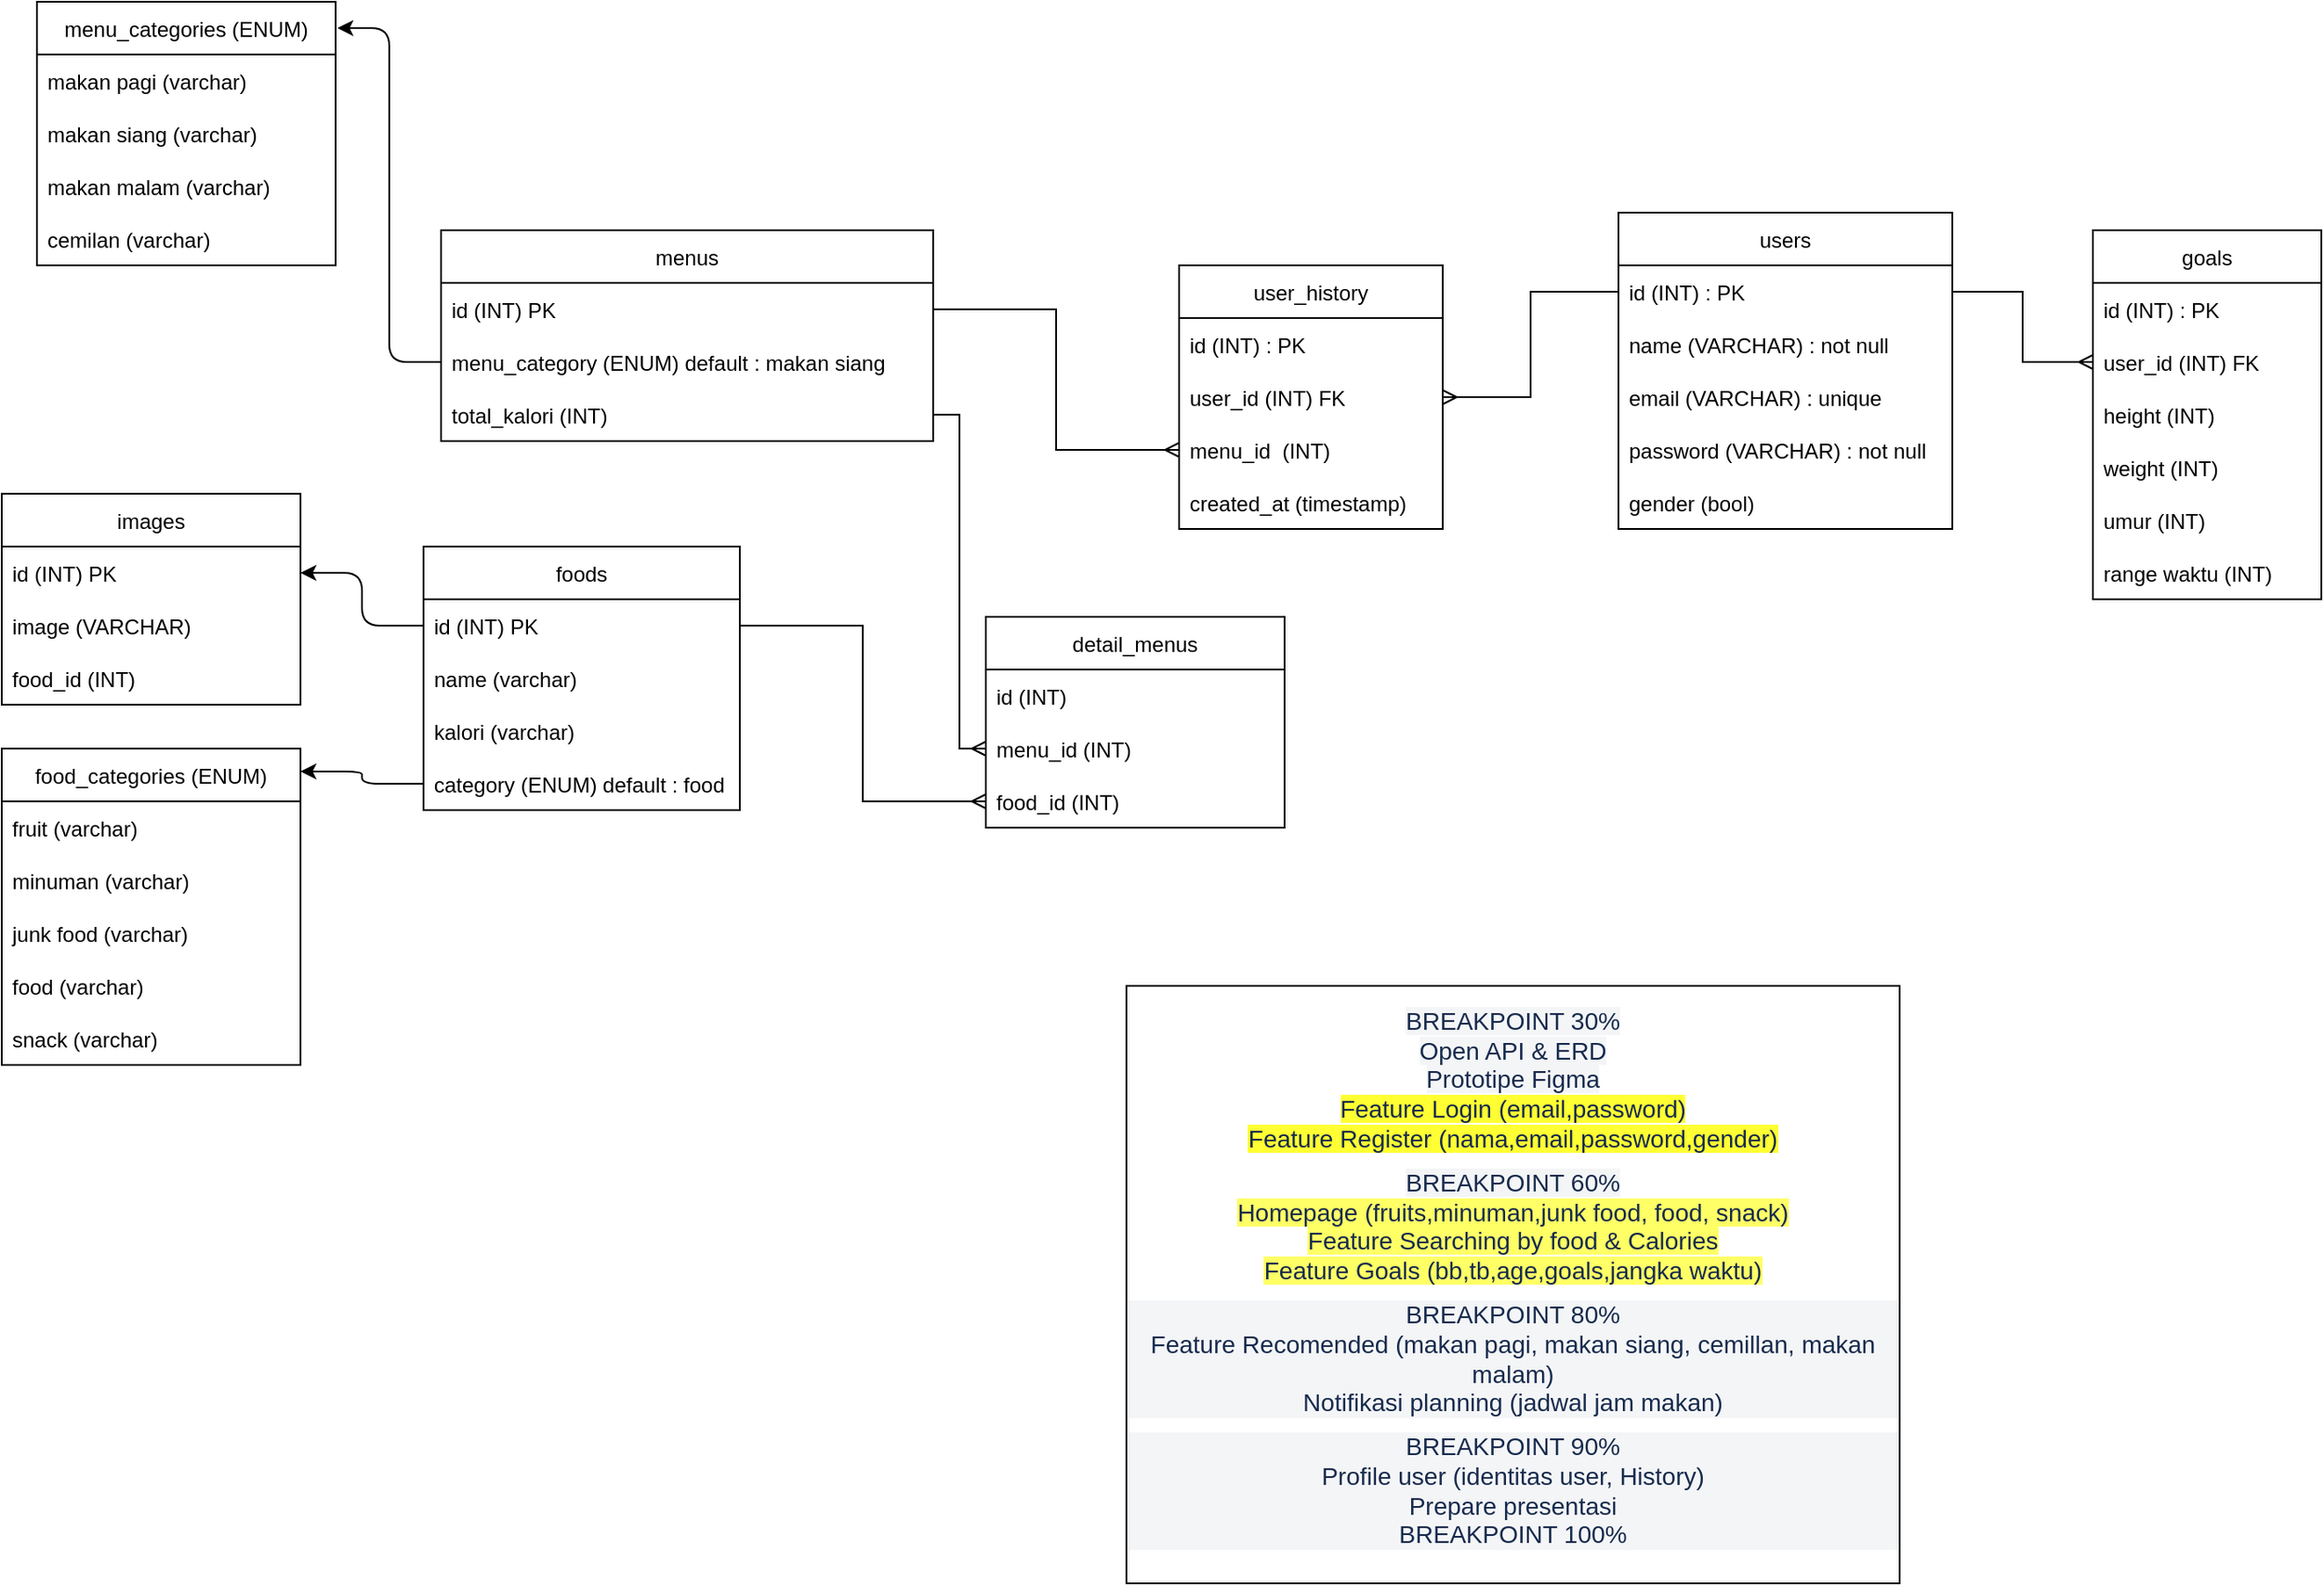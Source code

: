 <mxfile>
    <diagram id="cJwIZMxX6NavqjxChlhD" name="Page-1">
        <mxGraphModel dx="844" dy="1328" grid="1" gridSize="10" guides="1" tooltips="1" connect="1" arrows="1" fold="1" page="1" pageScale="1" pageWidth="1100" pageHeight="850" math="0" shadow="0">
            <root>
                <mxCell id="0"/>
                <mxCell id="1" parent="0"/>
                <mxCell id="2" value="users" style="swimlane;fontStyle=0;childLayout=stackLayout;horizontal=1;startSize=30;horizontalStack=0;resizeParent=1;resizeParentMax=0;resizeLast=0;collapsible=1;marginBottom=0;" parent="1" vertex="1">
                    <mxGeometry x="1010" y="-60" width="190" height="180" as="geometry"/>
                </mxCell>
                <mxCell id="3" value="id (INT) : PK" style="text;strokeColor=none;fillColor=none;align=left;verticalAlign=middle;spacingLeft=4;spacingRight=4;overflow=hidden;points=[[0,0.5],[1,0.5]];portConstraint=eastwest;rotatable=0;" parent="2" vertex="1">
                    <mxGeometry y="30" width="190" height="30" as="geometry"/>
                </mxCell>
                <mxCell id="4" value="name (VARCHAR) : not null" style="text;strokeColor=none;fillColor=none;align=left;verticalAlign=middle;spacingLeft=4;spacingRight=4;overflow=hidden;points=[[0,0.5],[1,0.5]];portConstraint=eastwest;rotatable=0;" parent="2" vertex="1">
                    <mxGeometry y="60" width="190" height="30" as="geometry"/>
                </mxCell>
                <mxCell id="5" value="email (VARCHAR) : unique" style="text;strokeColor=none;fillColor=none;align=left;verticalAlign=middle;spacingLeft=4;spacingRight=4;overflow=hidden;points=[[0,0.5],[1,0.5]];portConstraint=eastwest;rotatable=0;" parent="2" vertex="1">
                    <mxGeometry y="90" width="190" height="30" as="geometry"/>
                </mxCell>
                <mxCell id="6" value="password (VARCHAR) : not null" style="text;strokeColor=none;fillColor=none;align=left;verticalAlign=middle;spacingLeft=4;spacingRight=4;overflow=hidden;points=[[0,0.5],[1,0.5]];portConstraint=eastwest;rotatable=0;" parent="2" vertex="1">
                    <mxGeometry y="120" width="190" height="30" as="geometry"/>
                </mxCell>
                <mxCell id="162" value="gender (bool)" style="text;strokeColor=none;fillColor=none;align=left;verticalAlign=middle;spacingLeft=4;spacingRight=4;overflow=hidden;points=[[0,0.5],[1,0.5]];portConstraint=eastwest;rotatable=0;" parent="2" vertex="1">
                    <mxGeometry y="150" width="190" height="30" as="geometry"/>
                </mxCell>
                <mxCell id="115" value="images" style="swimlane;fontStyle=0;childLayout=stackLayout;horizontal=1;startSize=30;horizontalStack=0;resizeParent=1;resizeParentMax=0;resizeLast=0;collapsible=1;marginBottom=0;" parent="1" vertex="1">
                    <mxGeometry x="90" y="100" width="170" height="120" as="geometry"/>
                </mxCell>
                <mxCell id="116" value="id (INT) PK" style="text;strokeColor=none;fillColor=none;align=left;verticalAlign=middle;spacingLeft=4;spacingRight=4;overflow=hidden;points=[[0,0.5],[1,0.5]];portConstraint=eastwest;rotatable=0;" parent="115" vertex="1">
                    <mxGeometry y="30" width="170" height="30" as="geometry"/>
                </mxCell>
                <mxCell id="117" value="image (VARCHAR) " style="text;strokeColor=none;fillColor=none;align=left;verticalAlign=middle;spacingLeft=4;spacingRight=4;overflow=hidden;points=[[0,0.5],[1,0.5]];portConstraint=eastwest;rotatable=0;" parent="115" vertex="1">
                    <mxGeometry y="60" width="170" height="30" as="geometry"/>
                </mxCell>
                <mxCell id="235" value="food_id (INT) " style="text;strokeColor=none;fillColor=none;align=left;verticalAlign=middle;spacingLeft=4;spacingRight=4;overflow=hidden;points=[[0,0.5],[1,0.5]];portConstraint=eastwest;rotatable=0;" vertex="1" parent="115">
                    <mxGeometry y="90" width="170" height="30" as="geometry"/>
                </mxCell>
                <mxCell id="155" value="foods" style="swimlane;fontStyle=0;childLayout=stackLayout;horizontal=1;startSize=30;horizontalStack=0;resizeParent=1;resizeParentMax=0;resizeLast=0;collapsible=1;marginBottom=0;" parent="1" vertex="1">
                    <mxGeometry x="330" y="130" width="180" height="150" as="geometry"/>
                </mxCell>
                <mxCell id="156" value="id (INT) PK" style="text;strokeColor=none;fillColor=none;align=left;verticalAlign=middle;spacingLeft=4;spacingRight=4;overflow=hidden;points=[[0,0.5],[1,0.5]];portConstraint=eastwest;rotatable=0;" parent="155" vertex="1">
                    <mxGeometry y="30" width="180" height="30" as="geometry"/>
                </mxCell>
                <mxCell id="157" value="name (varchar)" style="text;strokeColor=none;fillColor=none;align=left;verticalAlign=middle;spacingLeft=4;spacingRight=4;overflow=hidden;points=[[0,0.5],[1,0.5]];portConstraint=eastwest;rotatable=0;" parent="155" vertex="1">
                    <mxGeometry y="60" width="180" height="30" as="geometry"/>
                </mxCell>
                <mxCell id="158" value="kalori (varchar)" style="text;strokeColor=none;fillColor=none;align=left;verticalAlign=middle;spacingLeft=4;spacingRight=4;overflow=hidden;points=[[0,0.5],[1,0.5]];portConstraint=eastwest;rotatable=0;" parent="155" vertex="1">
                    <mxGeometry y="90" width="180" height="30" as="geometry"/>
                </mxCell>
                <mxCell id="159" value="category (ENUM) default : food" style="text;strokeColor=none;fillColor=none;align=left;verticalAlign=middle;spacingLeft=4;spacingRight=4;overflow=hidden;points=[[0,0.5],[1,0.5]];portConstraint=eastwest;rotatable=0;" parent="155" vertex="1">
                    <mxGeometry y="120" width="180" height="30" as="geometry"/>
                </mxCell>
                <mxCell id="163" value="goals" style="swimlane;fontStyle=0;childLayout=stackLayout;horizontal=1;startSize=30;horizontalStack=0;resizeParent=1;resizeParentMax=0;resizeLast=0;collapsible=1;marginBottom=0;" parent="1" vertex="1">
                    <mxGeometry x="1280" y="-50" width="130" height="210" as="geometry"/>
                </mxCell>
                <mxCell id="164" value="id (INT) : PK" style="text;strokeColor=none;fillColor=none;align=left;verticalAlign=middle;spacingLeft=4;spacingRight=4;overflow=hidden;points=[[0,0.5],[1,0.5]];portConstraint=eastwest;rotatable=0;" parent="163" vertex="1">
                    <mxGeometry y="30" width="130" height="30" as="geometry"/>
                </mxCell>
                <mxCell id="173" value="user_id (INT) FK" style="text;strokeColor=none;fillColor=none;align=left;verticalAlign=middle;spacingLeft=4;spacingRight=4;overflow=hidden;points=[[0,0.5],[1,0.5]];portConstraint=eastwest;rotatable=0;" parent="163" vertex="1">
                    <mxGeometry y="60" width="130" height="30" as="geometry"/>
                </mxCell>
                <mxCell id="168" value="height (INT)" style="text;strokeColor=none;fillColor=none;align=left;verticalAlign=middle;spacingLeft=4;spacingRight=4;overflow=hidden;points=[[0,0.5],[1,0.5]];portConstraint=eastwest;rotatable=0;" parent="163" vertex="1">
                    <mxGeometry y="90" width="130" height="30" as="geometry"/>
                </mxCell>
                <mxCell id="169" value="weight (INT)" style="text;strokeColor=none;fillColor=none;align=left;verticalAlign=middle;spacingLeft=4;spacingRight=4;overflow=hidden;points=[[0,0.5],[1,0.5]];portConstraint=eastwest;rotatable=0;" parent="163" vertex="1">
                    <mxGeometry y="120" width="130" height="30" as="geometry"/>
                </mxCell>
                <mxCell id="170" value="umur (INT)" style="text;strokeColor=none;fillColor=none;align=left;verticalAlign=middle;spacingLeft=4;spacingRight=4;overflow=hidden;points=[[0,0.5],[1,0.5]];portConstraint=eastwest;rotatable=0;" parent="163" vertex="1">
                    <mxGeometry y="150" width="130" height="30" as="geometry"/>
                </mxCell>
                <mxCell id="172" value="range waktu (INT)" style="text;strokeColor=none;fillColor=none;align=left;verticalAlign=middle;spacingLeft=4;spacingRight=4;overflow=hidden;points=[[0,0.5],[1,0.5]];portConstraint=eastwest;rotatable=0;" parent="163" vertex="1">
                    <mxGeometry y="180" width="130" height="30" as="geometry"/>
                </mxCell>
                <mxCell id="182" style="edgeStyle=elbowEdgeStyle;html=1;exitX=0;exitY=0.5;exitDx=0;exitDy=0;entryX=1;entryY=0.072;entryDx=0;entryDy=0;entryPerimeter=0;" parent="1" source="159" target="102" edge="1">
                    <mxGeometry relative="1" as="geometry">
                        <mxPoint x="690.0" y="215.0" as="targetPoint"/>
                        <mxPoint x="590" y="230" as="sourcePoint"/>
                    </mxGeometry>
                </mxCell>
                <mxCell id="183" value="&lt;p dir=&quot;auto&quot; style=&quot;margin: 0px 0px 8px ; color: rgb(23 , 43 , 77) ; font-size: 14px&quot;&gt;&lt;span style=&quot;background-color: rgb(244 , 245 , 247)&quot;&gt;BREAKPOINT 30%&lt;/span&gt;&lt;br&gt;&lt;span style=&quot;background-color: rgb(244 , 245 , 247)&quot;&gt;Open API &amp;amp; ERD&lt;/span&gt;&lt;br&gt;&lt;span style=&quot;background-color: rgb(244 , 245 , 247)&quot;&gt;Prototipe Figma&lt;/span&gt;&lt;br&gt;&lt;span style=&quot;background-color: rgb(255 , 255 , 51)&quot;&gt;Feature Login (email,password)&lt;br&gt;Feature Register (nama,email,password,gender)&lt;/span&gt;&lt;/p&gt;&lt;p dir=&quot;auto&quot; style=&quot;margin: 0px 0px 8px ; color: rgb(23 , 43 , 77) ; font-size: 14px&quot;&gt;&lt;span style=&quot;background-color: rgb(244 , 245 , 247)&quot;&gt;BREAKPOINT 60%&lt;/span&gt;&lt;br&gt;&lt;span style=&quot;background-color: rgb(255 , 255 , 102)&quot;&gt;Homepage (fruits,minuman,junk food, food, snack)&lt;br&gt;Feature Searching by food &amp;amp; Calories&lt;/span&gt;&lt;br&gt;&lt;span style=&quot;background-color: rgb(255 , 255 , 102)&quot;&gt;Feature Goals (bb,tb,age,goals,jangka waktu)&lt;/span&gt;&lt;/p&gt;&lt;p dir=&quot;auto&quot; style=&quot;margin: 0px 0px 8px ; color: rgb(23 , 43 , 77) ; font-family: , &amp;#34;blinkmacsystemfont&amp;#34; , &amp;#34;segoe ui&amp;#34; , &amp;#34;roboto&amp;#34; , &amp;#34;noto sans&amp;#34; , &amp;#34;ubuntu&amp;#34; , &amp;#34;droid sans&amp;#34; , &amp;#34;helvetica neue&amp;#34; , sans-serif ; font-size: 14px ; background-color: rgb(244 , 245 , 247)&quot;&gt;BREAKPOINT 80%&lt;br&gt;Feature Recomended (makan pagi, makan siang, cemillan, makan malam)&lt;br&gt;Notifikasi planning (jadwal jam makan)&lt;/p&gt;&lt;p dir=&quot;auto&quot; style=&quot;margin: 0px 0px 8px ; color: rgb(23 , 43 , 77) ; font-family: , &amp;#34;blinkmacsystemfont&amp;#34; , &amp;#34;segoe ui&amp;#34; , &amp;#34;roboto&amp;#34; , &amp;#34;noto sans&amp;#34; , &amp;#34;ubuntu&amp;#34; , &amp;#34;droid sans&amp;#34; , &amp;#34;helvetica neue&amp;#34; , sans-serif ; font-size: 14px ; background-color: rgb(244 , 245 , 247)&quot;&gt;BREAKPOINT 90%&lt;br&gt;Profile user (identitas user, History)&lt;br&gt;Prepare presentasi&lt;br&gt;BREAKPOINT 100%&lt;/p&gt;" style="whiteSpace=wrap;html=1;" parent="1" vertex="1">
                    <mxGeometry x="730" y="380" width="440" height="340" as="geometry"/>
                </mxCell>
                <mxCell id="186" value="menus" style="swimlane;fontStyle=0;childLayout=stackLayout;horizontal=1;startSize=30;horizontalStack=0;resizeParent=1;resizeParentMax=0;resizeLast=0;collapsible=1;marginBottom=0;" parent="1" vertex="1">
                    <mxGeometry x="340" y="-50" width="280" height="120" as="geometry"/>
                </mxCell>
                <mxCell id="187" value="id (INT) PK" style="text;strokeColor=none;fillColor=none;align=left;verticalAlign=middle;spacingLeft=4;spacingRight=4;overflow=hidden;points=[[0,0.5],[1,0.5]];portConstraint=eastwest;rotatable=0;" parent="186" vertex="1">
                    <mxGeometry y="30" width="280" height="30" as="geometry"/>
                </mxCell>
                <mxCell id="190" value="menu_category (ENUM) default : makan siang" style="text;strokeColor=none;fillColor=none;align=left;verticalAlign=middle;spacingLeft=4;spacingRight=4;overflow=hidden;points=[[0,0.5],[1,0.5]];portConstraint=eastwest;rotatable=0;" parent="186" vertex="1">
                    <mxGeometry y="60" width="280" height="30" as="geometry"/>
                </mxCell>
                <mxCell id="229" value="total_kalori (INT)" style="text;strokeColor=none;fillColor=none;align=left;verticalAlign=middle;spacingLeft=4;spacingRight=4;overflow=hidden;points=[[0,0.5],[1,0.5]];portConstraint=eastwest;rotatable=0;" parent="186" vertex="1">
                    <mxGeometry y="90" width="280" height="30" as="geometry"/>
                </mxCell>
                <mxCell id="192" value="menu_categories (ENUM)" style="swimlane;fontStyle=0;childLayout=stackLayout;horizontal=1;startSize=30;horizontalStack=0;resizeParent=1;resizeParentMax=0;resizeLast=0;collapsible=1;marginBottom=0;" parent="1" vertex="1">
                    <mxGeometry x="110" y="-180" width="170" height="150" as="geometry"/>
                </mxCell>
                <mxCell id="193" value="makan pagi (varchar)" style="text;strokeColor=none;fillColor=none;align=left;verticalAlign=middle;spacingLeft=4;spacingRight=4;overflow=hidden;points=[[0,0.5],[1,0.5]];portConstraint=eastwest;rotatable=0;" parent="192" vertex="1">
                    <mxGeometry y="30" width="170" height="30" as="geometry"/>
                </mxCell>
                <mxCell id="194" value="makan siang (varchar)" style="text;strokeColor=none;fillColor=none;align=left;verticalAlign=middle;spacingLeft=4;spacingRight=4;overflow=hidden;points=[[0,0.5],[1,0.5]];portConstraint=eastwest;rotatable=0;" parent="192" vertex="1">
                    <mxGeometry y="60" width="170" height="30" as="geometry"/>
                </mxCell>
                <mxCell id="195" value="makan malam (varchar)" style="text;strokeColor=none;fillColor=none;align=left;verticalAlign=middle;spacingLeft=4;spacingRight=4;overflow=hidden;points=[[0,0.5],[1,0.5]];portConstraint=eastwest;rotatable=0;" parent="192" vertex="1">
                    <mxGeometry y="90" width="170" height="30" as="geometry"/>
                </mxCell>
                <mxCell id="196" value="cemilan (varchar)" style="text;strokeColor=none;fillColor=none;align=left;verticalAlign=middle;spacingLeft=4;spacingRight=4;overflow=hidden;points=[[0,0.5],[1,0.5]];portConstraint=eastwest;rotatable=0;" parent="192" vertex="1">
                    <mxGeometry y="120" width="170" height="30" as="geometry"/>
                </mxCell>
                <mxCell id="199" value="" style="edgeStyle=elbowEdgeStyle;fontSize=12;html=1;endArrow=ERmany;rounded=0;exitX=1;exitY=0.5;exitDx=0;exitDy=0;entryX=0;entryY=0.5;entryDx=0;entryDy=0;" parent="1" target="204" edge="1">
                    <mxGeometry width="100" height="100" relative="1" as="geometry">
                        <mxPoint x="620" y="55" as="sourcePoint"/>
                        <mxPoint x="840" y="80" as="targetPoint"/>
                    </mxGeometry>
                </mxCell>
                <mxCell id="202" value="detail_menus" style="swimlane;fontStyle=0;childLayout=stackLayout;horizontal=1;startSize=30;horizontalStack=0;resizeParent=1;resizeParentMax=0;resizeLast=0;collapsible=1;marginBottom=0;" parent="1" vertex="1">
                    <mxGeometry x="650" y="170" width="170" height="120" as="geometry"/>
                </mxCell>
                <mxCell id="203" value="id (INT)" style="text;strokeColor=none;fillColor=none;align=left;verticalAlign=middle;spacingLeft=4;spacingRight=4;overflow=hidden;points=[[0,0.5],[1,0.5]];portConstraint=eastwest;rotatable=0;" parent="202" vertex="1">
                    <mxGeometry y="30" width="170" height="30" as="geometry"/>
                </mxCell>
                <mxCell id="204" value="menu_id (INT)" style="text;strokeColor=none;fillColor=none;align=left;verticalAlign=middle;spacingLeft=4;spacingRight=4;overflow=hidden;points=[[0,0.5],[1,0.5]];portConstraint=eastwest;rotatable=0;" parent="202" vertex="1">
                    <mxGeometry y="60" width="170" height="30" as="geometry"/>
                </mxCell>
                <mxCell id="205" value="food_id (INT)" style="text;strokeColor=none;fillColor=none;align=left;verticalAlign=middle;spacingLeft=4;spacingRight=4;overflow=hidden;points=[[0,0.5],[1,0.5]];portConstraint=eastwest;rotatable=0;" parent="202" vertex="1">
                    <mxGeometry y="90" width="170" height="30" as="geometry"/>
                </mxCell>
                <mxCell id="214" value="" style="edgeStyle=elbowEdgeStyle;fontSize=12;html=1;endArrow=ERmany;rounded=0;exitX=1;exitY=0.5;exitDx=0;exitDy=0;entryX=0;entryY=0.5;entryDx=0;entryDy=0;" parent="1" source="156" target="205" edge="1">
                    <mxGeometry width="100" height="100" relative="1" as="geometry">
                        <mxPoint x="630" y="175" as="sourcePoint"/>
                        <mxPoint x="570" y="90" as="targetPoint"/>
                    </mxGeometry>
                </mxCell>
                <mxCell id="215" style="edgeStyle=elbowEdgeStyle;html=1;exitX=0;exitY=0.5;exitDx=0;exitDy=0;entryX=1.006;entryY=0.1;entryDx=0;entryDy=0;entryPerimeter=0;" parent="1" source="190" target="192" edge="1">
                    <mxGeometry relative="1" as="geometry">
                        <mxPoint x="1048.13" y="301.74" as="targetPoint"/>
                        <mxPoint x="1010" y="250" as="sourcePoint"/>
                    </mxGeometry>
                </mxCell>
                <mxCell id="216" value="" style="edgeStyle=elbowEdgeStyle;fontSize=12;html=1;endArrow=ERmany;rounded=0;exitX=1;exitY=0.5;exitDx=0;exitDy=0;entryX=0;entryY=0.5;entryDx=0;entryDy=0;" parent="1" source="3" target="173" edge="1">
                    <mxGeometry width="100" height="100" relative="1" as="geometry">
                        <mxPoint x="1450" y="220" as="sourcePoint"/>
                        <mxPoint x="1360" y="180" as="targetPoint"/>
                    </mxGeometry>
                </mxCell>
                <mxCell id="217" value="user_history" style="swimlane;fontStyle=0;childLayout=stackLayout;horizontal=1;startSize=30;horizontalStack=0;resizeParent=1;resizeParentMax=0;resizeLast=0;collapsible=1;marginBottom=0;" parent="1" vertex="1">
                    <mxGeometry x="760" y="-30" width="150" height="150" as="geometry"/>
                </mxCell>
                <mxCell id="218" value="id (INT) : PK" style="text;strokeColor=none;fillColor=none;align=left;verticalAlign=middle;spacingLeft=4;spacingRight=4;overflow=hidden;points=[[0,0.5],[1,0.5]];portConstraint=eastwest;rotatable=0;" parent="217" vertex="1">
                    <mxGeometry y="30" width="150" height="30" as="geometry"/>
                </mxCell>
                <mxCell id="219" value="user_id (INT) FK" style="text;strokeColor=none;fillColor=none;align=left;verticalAlign=middle;spacingLeft=4;spacingRight=4;overflow=hidden;points=[[0,0.5],[1,0.5]];portConstraint=eastwest;rotatable=0;" parent="217" vertex="1">
                    <mxGeometry y="60" width="150" height="30" as="geometry"/>
                </mxCell>
                <mxCell id="223" value="menu_id  (INT)" style="text;strokeColor=none;fillColor=none;align=left;verticalAlign=middle;spacingLeft=4;spacingRight=4;overflow=hidden;points=[[0,0.5],[1,0.5]];portConstraint=eastwest;rotatable=0;" parent="217" vertex="1">
                    <mxGeometry y="90" width="150" height="30" as="geometry"/>
                </mxCell>
                <mxCell id="228" value="created_at (timestamp)" style="text;strokeColor=none;fillColor=none;align=left;verticalAlign=middle;spacingLeft=4;spacingRight=4;overflow=hidden;points=[[0,0.5],[1,0.5]];portConstraint=eastwest;rotatable=0;" parent="217" vertex="1">
                    <mxGeometry y="120" width="150" height="30" as="geometry"/>
                </mxCell>
                <mxCell id="224" value="" style="edgeStyle=elbowEdgeStyle;fontSize=12;html=1;endArrow=ERmany;rounded=0;exitX=1;exitY=0.5;exitDx=0;exitDy=0;entryX=0;entryY=0.5;entryDx=0;entryDy=0;" parent="1" source="187" target="223" edge="1">
                    <mxGeometry width="100" height="100" relative="1" as="geometry">
                        <mxPoint x="700" y="-60" as="sourcePoint"/>
                        <mxPoint x="730" y="110" as="targetPoint"/>
                    </mxGeometry>
                </mxCell>
                <mxCell id="225" value="" style="edgeStyle=elbowEdgeStyle;fontSize=12;html=1;endArrow=ERmany;rounded=0;exitX=0;exitY=0.5;exitDx=0;exitDy=0;entryX=1;entryY=0.5;entryDx=0;entryDy=0;" parent="1" source="3" target="219" edge="1">
                    <mxGeometry width="100" height="100" relative="1" as="geometry">
                        <mxPoint x="1000" y="-10" as="sourcePoint"/>
                        <mxPoint x="1230" y="70" as="targetPoint"/>
                    </mxGeometry>
                </mxCell>
                <mxCell id="236" style="edgeStyle=elbowEdgeStyle;html=1;exitX=0;exitY=0.5;exitDx=0;exitDy=0;entryX=1;entryY=0.5;entryDx=0;entryDy=0;" edge="1" parent="1" source="156" target="116">
                    <mxGeometry relative="1" as="geometry">
                        <mxPoint x="270" y="42.96" as="targetPoint"/>
                        <mxPoint x="340" y="275" as="sourcePoint"/>
                    </mxGeometry>
                </mxCell>
                <mxCell id="102" value="food_categories (ENUM)" style="swimlane;fontStyle=0;childLayout=stackLayout;horizontal=1;startSize=30;horizontalStack=0;resizeParent=1;resizeParentMax=0;resizeLast=0;collapsible=1;marginBottom=0;" parent="1" vertex="1">
                    <mxGeometry x="90" y="245" width="170" height="180" as="geometry"/>
                </mxCell>
                <mxCell id="104" value="fruit (varchar)" style="text;strokeColor=none;fillColor=none;align=left;verticalAlign=middle;spacingLeft=4;spacingRight=4;overflow=hidden;points=[[0,0.5],[1,0.5]];portConstraint=eastwest;rotatable=0;" parent="102" vertex="1">
                    <mxGeometry y="30" width="170" height="30" as="geometry"/>
                </mxCell>
                <mxCell id="177" value="minuman (varchar)" style="text;strokeColor=none;fillColor=none;align=left;verticalAlign=middle;spacingLeft=4;spacingRight=4;overflow=hidden;points=[[0,0.5],[1,0.5]];portConstraint=eastwest;rotatable=0;" parent="102" vertex="1">
                    <mxGeometry y="60" width="170" height="30" as="geometry"/>
                </mxCell>
                <mxCell id="178" value="junk food (varchar)" style="text;strokeColor=none;fillColor=none;align=left;verticalAlign=middle;spacingLeft=4;spacingRight=4;overflow=hidden;points=[[0,0.5],[1,0.5]];portConstraint=eastwest;rotatable=0;" parent="102" vertex="1">
                    <mxGeometry y="90" width="170" height="30" as="geometry"/>
                </mxCell>
                <mxCell id="179" value="food (varchar)" style="text;strokeColor=none;fillColor=none;align=left;verticalAlign=middle;spacingLeft=4;spacingRight=4;overflow=hidden;points=[[0,0.5],[1,0.5]];portConstraint=eastwest;rotatable=0;" parent="102" vertex="1">
                    <mxGeometry y="120" width="170" height="30" as="geometry"/>
                </mxCell>
                <mxCell id="180" value="snack (varchar)" style="text;strokeColor=none;fillColor=none;align=left;verticalAlign=middle;spacingLeft=4;spacingRight=4;overflow=hidden;points=[[0,0.5],[1,0.5]];portConstraint=eastwest;rotatable=0;" parent="102" vertex="1">
                    <mxGeometry y="150" width="170" height="30" as="geometry"/>
                </mxCell>
            </root>
        </mxGraphModel>
    </diagram>
</mxfile>